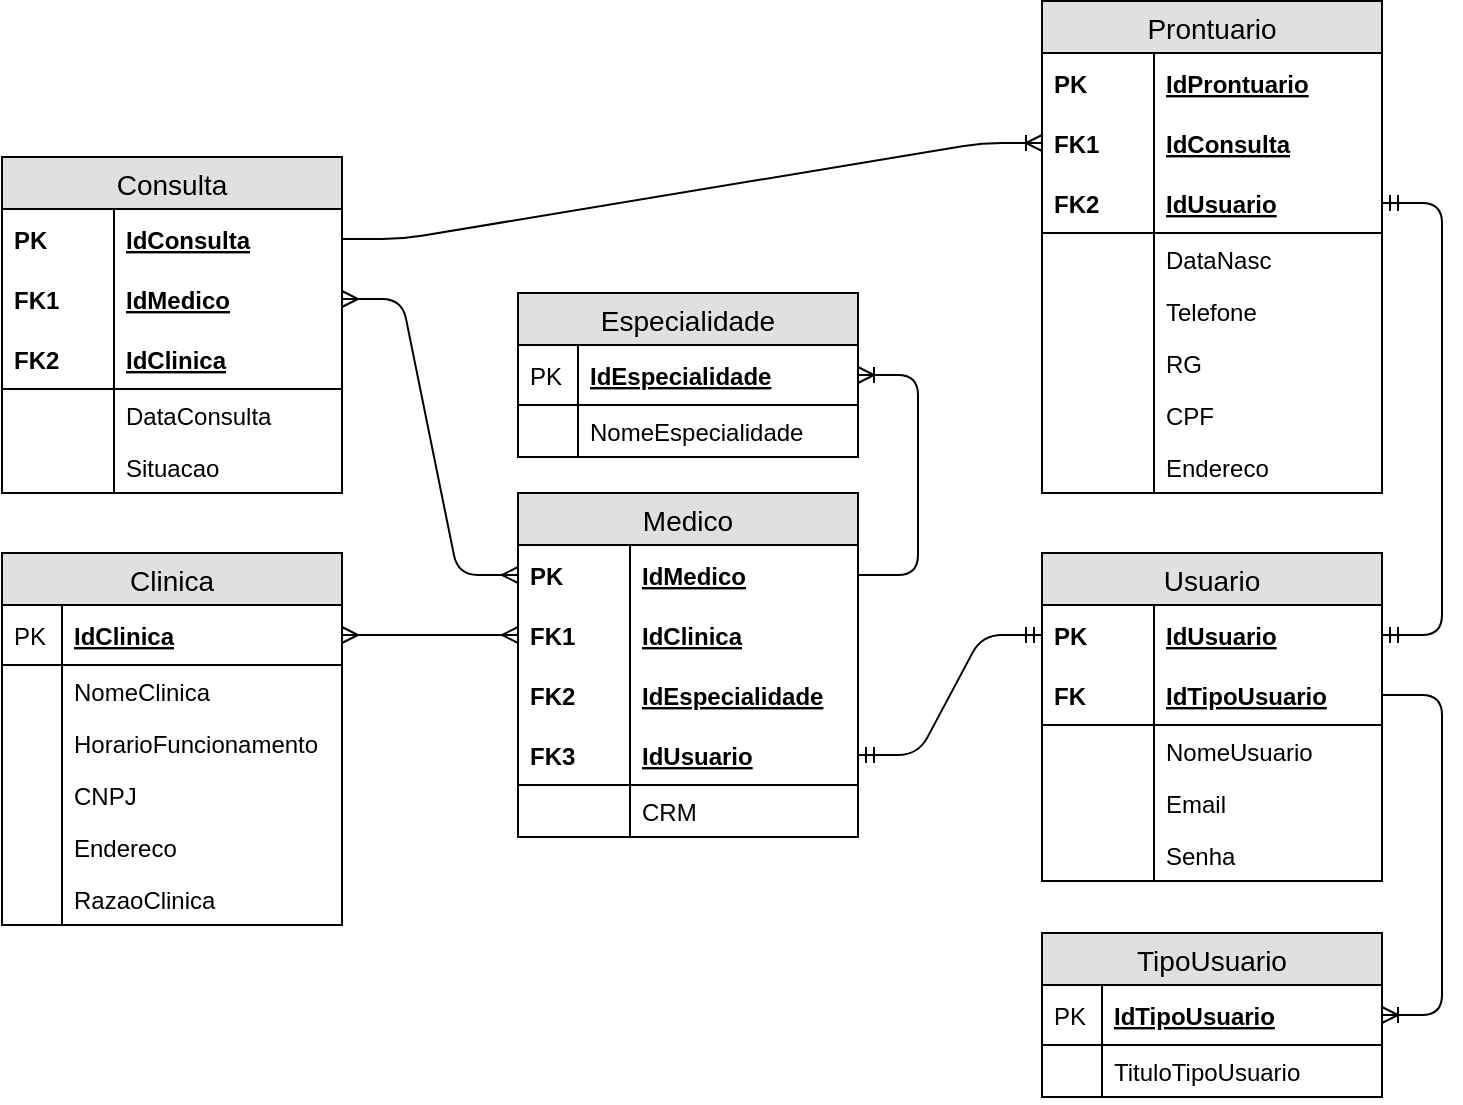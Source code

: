 <mxfile version="12.6.7" type="device"><diagram id="3k-e4xbQlpuLYeg_eo6r" name="Page-1"><mxGraphModel dx="2200" dy="1340" grid="1" gridSize="10" guides="1" tooltips="1" connect="1" arrows="1" fold="1" page="1" pageScale="1" pageWidth="827" pageHeight="1169" math="0" shadow="0"><root><mxCell id="0"/><mxCell id="1" parent="0"/><mxCell id="p3tUAVNMPnsaOk3OegL--1" value="Clinica" style="swimlane;fontStyle=0;childLayout=stackLayout;horizontal=1;startSize=26;fillColor=#e0e0e0;horizontalStack=0;resizeParent=1;resizeParentMax=0;resizeLast=0;collapsible=1;marginBottom=0;swimlaneFillColor=#ffffff;align=center;fontSize=14;" parent="1" vertex="1"><mxGeometry x="40" y="584.5" width="170" height="186" as="geometry"/></mxCell><mxCell id="p3tUAVNMPnsaOk3OegL--2" value="IdClinica" style="shape=partialRectangle;top=0;left=0;right=0;bottom=1;align=left;verticalAlign=middle;fillColor=none;spacingLeft=34;spacingRight=4;overflow=hidden;rotatable=0;points=[[0,0.5],[1,0.5]];portConstraint=eastwest;dropTarget=0;fontStyle=5;fontSize=12;" parent="p3tUAVNMPnsaOk3OegL--1" vertex="1"><mxGeometry y="26" width="170" height="30" as="geometry"/></mxCell><mxCell id="p3tUAVNMPnsaOk3OegL--3" value="PK" style="shape=partialRectangle;top=0;left=0;bottom=0;fillColor=none;align=left;verticalAlign=middle;spacingLeft=4;spacingRight=4;overflow=hidden;rotatable=0;points=[];portConstraint=eastwest;part=1;fontSize=12;" parent="p3tUAVNMPnsaOk3OegL--2" vertex="1" connectable="0"><mxGeometry width="30" height="30" as="geometry"/></mxCell><mxCell id="p3tUAVNMPnsaOk3OegL--4" value="NomeClinica" style="shape=partialRectangle;top=0;left=0;right=0;bottom=0;align=left;verticalAlign=top;fillColor=none;spacingLeft=34;spacingRight=4;overflow=hidden;rotatable=0;points=[[0,0.5],[1,0.5]];portConstraint=eastwest;dropTarget=0;fontSize=12;" parent="p3tUAVNMPnsaOk3OegL--1" vertex="1"><mxGeometry y="56" width="170" height="26" as="geometry"/></mxCell><mxCell id="p3tUAVNMPnsaOk3OegL--5" value="" style="shape=partialRectangle;top=0;left=0;bottom=0;fillColor=none;align=left;verticalAlign=top;spacingLeft=4;spacingRight=4;overflow=hidden;rotatable=0;points=[];portConstraint=eastwest;part=1;fontSize=12;" parent="p3tUAVNMPnsaOk3OegL--4" vertex="1" connectable="0"><mxGeometry width="30" height="26" as="geometry"/></mxCell><mxCell id="p3tUAVNMPnsaOk3OegL--6" value="HorarioFuncionamento" style="shape=partialRectangle;top=0;left=0;right=0;bottom=0;align=left;verticalAlign=top;fillColor=none;spacingLeft=34;spacingRight=4;overflow=hidden;rotatable=0;points=[[0,0.5],[1,0.5]];portConstraint=eastwest;dropTarget=0;fontSize=12;" parent="p3tUAVNMPnsaOk3OegL--1" vertex="1"><mxGeometry y="82" width="170" height="26" as="geometry"/></mxCell><mxCell id="p3tUAVNMPnsaOk3OegL--7" value="" style="shape=partialRectangle;top=0;left=0;bottom=0;fillColor=none;align=left;verticalAlign=top;spacingLeft=4;spacingRight=4;overflow=hidden;rotatable=0;points=[];portConstraint=eastwest;part=1;fontSize=12;" parent="p3tUAVNMPnsaOk3OegL--6" vertex="1" connectable="0"><mxGeometry width="30" height="26" as="geometry"/></mxCell><mxCell id="p3tUAVNMPnsaOk3OegL--8" value="CNPJ" style="shape=partialRectangle;top=0;left=0;right=0;bottom=0;align=left;verticalAlign=top;fillColor=none;spacingLeft=34;spacingRight=4;overflow=hidden;rotatable=0;points=[[0,0.5],[1,0.5]];portConstraint=eastwest;dropTarget=0;fontSize=12;" parent="p3tUAVNMPnsaOk3OegL--1" vertex="1"><mxGeometry y="108" width="170" height="26" as="geometry"/></mxCell><mxCell id="p3tUAVNMPnsaOk3OegL--9" value="" style="shape=partialRectangle;top=0;left=0;bottom=0;fillColor=none;align=left;verticalAlign=top;spacingLeft=4;spacingRight=4;overflow=hidden;rotatable=0;points=[];portConstraint=eastwest;part=1;fontSize=12;" parent="p3tUAVNMPnsaOk3OegL--8" vertex="1" connectable="0"><mxGeometry width="30" height="26" as="geometry"/></mxCell><mxCell id="p3tUAVNMPnsaOk3OegL--14" value="Endereco" style="shape=partialRectangle;top=0;left=0;right=0;bottom=0;align=left;verticalAlign=top;fillColor=none;spacingLeft=34;spacingRight=4;overflow=hidden;rotatable=0;points=[[0,0.5],[1,0.5]];portConstraint=eastwest;dropTarget=0;fontSize=12;" parent="p3tUAVNMPnsaOk3OegL--1" vertex="1"><mxGeometry y="134" width="170" height="26" as="geometry"/></mxCell><mxCell id="p3tUAVNMPnsaOk3OegL--15" value="" style="shape=partialRectangle;top=0;left=0;bottom=0;fillColor=none;align=left;verticalAlign=top;spacingLeft=4;spacingRight=4;overflow=hidden;rotatable=0;points=[];portConstraint=eastwest;part=1;fontSize=12;" parent="p3tUAVNMPnsaOk3OegL--14" vertex="1" connectable="0"><mxGeometry width="30" height="26" as="geometry"/></mxCell><mxCell id="p3tUAVNMPnsaOk3OegL--16" value="RazaoClinica" style="shape=partialRectangle;top=0;left=0;right=0;bottom=0;align=left;verticalAlign=top;fillColor=none;spacingLeft=34;spacingRight=4;overflow=hidden;rotatable=0;points=[[0,0.5],[1,0.5]];portConstraint=eastwest;dropTarget=0;fontSize=12;" parent="p3tUAVNMPnsaOk3OegL--1" vertex="1"><mxGeometry y="160" width="170" height="26" as="geometry"/></mxCell><mxCell id="p3tUAVNMPnsaOk3OegL--17" value="" style="shape=partialRectangle;top=0;left=0;bottom=0;fillColor=none;align=left;verticalAlign=top;spacingLeft=4;spacingRight=4;overflow=hidden;rotatable=0;points=[];portConstraint=eastwest;part=1;fontSize=12;" parent="p3tUAVNMPnsaOk3OegL--16" vertex="1" connectable="0"><mxGeometry width="30" height="26" as="geometry"/></mxCell><mxCell id="rmNDTwiS5SpPlGF9mync-1" value="TipoUsuario" style="swimlane;fontStyle=0;childLayout=stackLayout;horizontal=1;startSize=26;fillColor=#e0e0e0;horizontalStack=0;resizeParent=1;resizeParentMax=0;resizeLast=0;collapsible=1;marginBottom=0;swimlaneFillColor=#ffffff;align=center;fontSize=14;" vertex="1" parent="1"><mxGeometry x="560" y="774.5" width="170" height="82" as="geometry"/></mxCell><mxCell id="rmNDTwiS5SpPlGF9mync-2" value="IdTipoUsuario" style="shape=partialRectangle;top=0;left=0;right=0;bottom=1;align=left;verticalAlign=middle;fillColor=none;spacingLeft=34;spacingRight=4;overflow=hidden;rotatable=0;points=[[0,0.5],[1,0.5]];portConstraint=eastwest;dropTarget=0;fontStyle=5;fontSize=12;" vertex="1" parent="rmNDTwiS5SpPlGF9mync-1"><mxGeometry y="26" width="170" height="30" as="geometry"/></mxCell><mxCell id="rmNDTwiS5SpPlGF9mync-3" value="PK" style="shape=partialRectangle;top=0;left=0;bottom=0;fillColor=none;align=left;verticalAlign=middle;spacingLeft=4;spacingRight=4;overflow=hidden;rotatable=0;points=[];portConstraint=eastwest;part=1;fontSize=12;" vertex="1" connectable="0" parent="rmNDTwiS5SpPlGF9mync-2"><mxGeometry width="30" height="30" as="geometry"/></mxCell><mxCell id="rmNDTwiS5SpPlGF9mync-4" value="TituloTipoUsuario" style="shape=partialRectangle;top=0;left=0;right=0;bottom=0;align=left;verticalAlign=top;fillColor=none;spacingLeft=34;spacingRight=4;overflow=hidden;rotatable=0;points=[[0,0.5],[1,0.5]];portConstraint=eastwest;dropTarget=0;fontSize=12;" vertex="1" parent="rmNDTwiS5SpPlGF9mync-1"><mxGeometry y="56" width="170" height="26" as="geometry"/></mxCell><mxCell id="rmNDTwiS5SpPlGF9mync-5" value="" style="shape=partialRectangle;top=0;left=0;bottom=0;fillColor=none;align=left;verticalAlign=top;spacingLeft=4;spacingRight=4;overflow=hidden;rotatable=0;points=[];portConstraint=eastwest;part=1;fontSize=12;" vertex="1" connectable="0" parent="rmNDTwiS5SpPlGF9mync-4"><mxGeometry width="30" height="26" as="geometry"/></mxCell><mxCell id="rmNDTwiS5SpPlGF9mync-51" value="Usuario" style="swimlane;fontStyle=0;childLayout=stackLayout;horizontal=1;startSize=26;fillColor=#e0e0e0;horizontalStack=0;resizeParent=1;resizeParentMax=0;resizeLast=0;collapsible=1;marginBottom=0;swimlaneFillColor=#ffffff;align=center;fontSize=14;" vertex="1" parent="1"><mxGeometry x="560" y="584.5" width="170" height="164" as="geometry"/></mxCell><mxCell id="rmNDTwiS5SpPlGF9mync-52" value="IdUsuario" style="shape=partialRectangle;top=0;left=0;right=0;bottom=0;align=left;verticalAlign=middle;fillColor=none;spacingLeft=60;spacingRight=4;overflow=hidden;rotatable=0;points=[[0,0.5],[1,0.5]];portConstraint=eastwest;dropTarget=0;fontStyle=5;fontSize=12;" vertex="1" parent="rmNDTwiS5SpPlGF9mync-51"><mxGeometry y="26" width="170" height="30" as="geometry"/></mxCell><mxCell id="rmNDTwiS5SpPlGF9mync-53" value="PK" style="shape=partialRectangle;fontStyle=1;top=0;left=0;bottom=0;fillColor=none;align=left;verticalAlign=middle;spacingLeft=4;spacingRight=4;overflow=hidden;rotatable=0;points=[];portConstraint=eastwest;part=1;fontSize=12;" vertex="1" connectable="0" parent="rmNDTwiS5SpPlGF9mync-52"><mxGeometry width="56" height="30" as="geometry"/></mxCell><mxCell id="rmNDTwiS5SpPlGF9mync-54" value="IdTipoUsuario" style="shape=partialRectangle;top=0;left=0;right=0;bottom=1;align=left;verticalAlign=middle;fillColor=none;spacingLeft=60;spacingRight=4;overflow=hidden;rotatable=0;points=[[0,0.5],[1,0.5]];portConstraint=eastwest;dropTarget=0;fontStyle=5;fontSize=12;" vertex="1" parent="rmNDTwiS5SpPlGF9mync-51"><mxGeometry y="56" width="170" height="30" as="geometry"/></mxCell><mxCell id="rmNDTwiS5SpPlGF9mync-55" value="FK" style="shape=partialRectangle;fontStyle=1;top=0;left=0;bottom=0;fillColor=none;align=left;verticalAlign=middle;spacingLeft=4;spacingRight=4;overflow=hidden;rotatable=0;points=[];portConstraint=eastwest;part=1;fontSize=12;" vertex="1" connectable="0" parent="rmNDTwiS5SpPlGF9mync-54"><mxGeometry width="56" height="30" as="geometry"/></mxCell><mxCell id="rmNDTwiS5SpPlGF9mync-56" value="NomeUsuario" style="shape=partialRectangle;top=0;left=0;right=0;bottom=0;align=left;verticalAlign=top;fillColor=none;spacingLeft=60;spacingRight=4;overflow=hidden;rotatable=0;points=[[0,0.5],[1,0.5]];portConstraint=eastwest;dropTarget=0;fontSize=12;" vertex="1" parent="rmNDTwiS5SpPlGF9mync-51"><mxGeometry y="86" width="170" height="26" as="geometry"/></mxCell><mxCell id="rmNDTwiS5SpPlGF9mync-57" value="" style="shape=partialRectangle;top=0;left=0;bottom=0;fillColor=none;align=left;verticalAlign=top;spacingLeft=4;spacingRight=4;overflow=hidden;rotatable=0;points=[];portConstraint=eastwest;part=1;fontSize=12;" vertex="1" connectable="0" parent="rmNDTwiS5SpPlGF9mync-56"><mxGeometry width="56" height="26" as="geometry"/></mxCell><mxCell id="rmNDTwiS5SpPlGF9mync-58" value="Email" style="shape=partialRectangle;top=0;left=0;right=0;bottom=0;align=left;verticalAlign=top;fillColor=none;spacingLeft=60;spacingRight=4;overflow=hidden;rotatable=0;points=[[0,0.5],[1,0.5]];portConstraint=eastwest;dropTarget=0;fontSize=12;" vertex="1" parent="rmNDTwiS5SpPlGF9mync-51"><mxGeometry y="112" width="170" height="26" as="geometry"/></mxCell><mxCell id="rmNDTwiS5SpPlGF9mync-59" value="" style="shape=partialRectangle;top=0;left=0;bottom=0;fillColor=none;align=left;verticalAlign=top;spacingLeft=4;spacingRight=4;overflow=hidden;rotatable=0;points=[];portConstraint=eastwest;part=1;fontSize=12;" vertex="1" connectable="0" parent="rmNDTwiS5SpPlGF9mync-58"><mxGeometry width="56" height="26" as="geometry"/></mxCell><mxCell id="rmNDTwiS5SpPlGF9mync-60" value="Senha" style="shape=partialRectangle;top=0;left=0;right=0;bottom=0;align=left;verticalAlign=top;fillColor=none;spacingLeft=60;spacingRight=4;overflow=hidden;rotatable=0;points=[[0,0.5],[1,0.5]];portConstraint=eastwest;dropTarget=0;fontSize=12;" vertex="1" parent="rmNDTwiS5SpPlGF9mync-51"><mxGeometry y="138" width="170" height="26" as="geometry"/></mxCell><mxCell id="rmNDTwiS5SpPlGF9mync-61" value="" style="shape=partialRectangle;top=0;left=0;bottom=0;fillColor=none;align=left;verticalAlign=top;spacingLeft=4;spacingRight=4;overflow=hidden;rotatable=0;points=[];portConstraint=eastwest;part=1;fontSize=12;" vertex="1" connectable="0" parent="rmNDTwiS5SpPlGF9mync-60"><mxGeometry width="56" height="26" as="geometry"/></mxCell><mxCell id="rmNDTwiS5SpPlGF9mync-64" value="Prontuario" style="swimlane;fontStyle=0;childLayout=stackLayout;horizontal=1;startSize=26;fillColor=#e0e0e0;horizontalStack=0;resizeParent=1;resizeParentMax=0;resizeLast=0;collapsible=1;marginBottom=0;swimlaneFillColor=#ffffff;align=center;fontSize=14;" vertex="1" parent="1"><mxGeometry x="560" y="308.5" width="170" height="246" as="geometry"/></mxCell><mxCell id="rmNDTwiS5SpPlGF9mync-65" value="IdProntuario" style="shape=partialRectangle;top=0;left=0;right=0;bottom=0;align=left;verticalAlign=middle;fillColor=none;spacingLeft=60;spacingRight=4;overflow=hidden;rotatable=0;points=[[0,0.5],[1,0.5]];portConstraint=eastwest;dropTarget=0;fontStyle=5;fontSize=12;" vertex="1" parent="rmNDTwiS5SpPlGF9mync-64"><mxGeometry y="26" width="170" height="30" as="geometry"/></mxCell><mxCell id="rmNDTwiS5SpPlGF9mync-66" value="PK" style="shape=partialRectangle;fontStyle=1;top=0;left=0;bottom=0;fillColor=none;align=left;verticalAlign=middle;spacingLeft=4;spacingRight=4;overflow=hidden;rotatable=0;points=[];portConstraint=eastwest;part=1;fontSize=12;" vertex="1" connectable="0" parent="rmNDTwiS5SpPlGF9mync-65"><mxGeometry width="56" height="30" as="geometry"/></mxCell><mxCell id="rmNDTwiS5SpPlGF9mync-164" value="IdConsulta" style="shape=partialRectangle;top=0;left=0;right=0;bottom=0;align=left;verticalAlign=middle;fillColor=none;spacingLeft=60;spacingRight=4;overflow=hidden;rotatable=0;points=[[0,0.5],[1,0.5]];portConstraint=eastwest;dropTarget=0;fontStyle=5;fontSize=12;" vertex="1" parent="rmNDTwiS5SpPlGF9mync-64"><mxGeometry y="56" width="170" height="30" as="geometry"/></mxCell><mxCell id="rmNDTwiS5SpPlGF9mync-165" value="FK1" style="shape=partialRectangle;fontStyle=1;top=0;left=0;bottom=0;fillColor=none;align=left;verticalAlign=middle;spacingLeft=4;spacingRight=4;overflow=hidden;rotatable=0;points=[];portConstraint=eastwest;part=1;fontSize=12;" vertex="1" connectable="0" parent="rmNDTwiS5SpPlGF9mync-164"><mxGeometry width="56" height="30" as="geometry"/></mxCell><mxCell id="rmNDTwiS5SpPlGF9mync-67" value="IdUsuario" style="shape=partialRectangle;top=0;left=0;right=0;bottom=1;align=left;verticalAlign=middle;fillColor=none;spacingLeft=60;spacingRight=4;overflow=hidden;rotatable=0;points=[[0,0.5],[1,0.5]];portConstraint=eastwest;dropTarget=0;fontStyle=5;fontSize=12;" vertex="1" parent="rmNDTwiS5SpPlGF9mync-64"><mxGeometry y="86" width="170" height="30" as="geometry"/></mxCell><mxCell id="rmNDTwiS5SpPlGF9mync-68" value="FK2" style="shape=partialRectangle;fontStyle=1;top=0;left=0;bottom=0;fillColor=none;align=left;verticalAlign=middle;spacingLeft=4;spacingRight=4;overflow=hidden;rotatable=0;points=[];portConstraint=eastwest;part=1;fontSize=12;" vertex="1" connectable="0" parent="rmNDTwiS5SpPlGF9mync-67"><mxGeometry width="56" height="30" as="geometry"/></mxCell><mxCell id="rmNDTwiS5SpPlGF9mync-69" value="DataNasc" style="shape=partialRectangle;top=0;left=0;right=0;bottom=0;align=left;verticalAlign=top;fillColor=none;spacingLeft=60;spacingRight=4;overflow=hidden;rotatable=0;points=[[0,0.5],[1,0.5]];portConstraint=eastwest;dropTarget=0;fontSize=12;" vertex="1" parent="rmNDTwiS5SpPlGF9mync-64"><mxGeometry y="116" width="170" height="26" as="geometry"/></mxCell><mxCell id="rmNDTwiS5SpPlGF9mync-70" value="" style="shape=partialRectangle;top=0;left=0;bottom=0;fillColor=none;align=left;verticalAlign=top;spacingLeft=4;spacingRight=4;overflow=hidden;rotatable=0;points=[];portConstraint=eastwest;part=1;fontSize=12;" vertex="1" connectable="0" parent="rmNDTwiS5SpPlGF9mync-69"><mxGeometry width="56" height="26" as="geometry"/></mxCell><mxCell id="rmNDTwiS5SpPlGF9mync-71" value="Telefone" style="shape=partialRectangle;top=0;left=0;right=0;bottom=0;align=left;verticalAlign=top;fillColor=none;spacingLeft=60;spacingRight=4;overflow=hidden;rotatable=0;points=[[0,0.5],[1,0.5]];portConstraint=eastwest;dropTarget=0;fontSize=12;" vertex="1" parent="rmNDTwiS5SpPlGF9mync-64"><mxGeometry y="142" width="170" height="26" as="geometry"/></mxCell><mxCell id="rmNDTwiS5SpPlGF9mync-72" value="" style="shape=partialRectangle;top=0;left=0;bottom=0;fillColor=none;align=left;verticalAlign=top;spacingLeft=4;spacingRight=4;overflow=hidden;rotatable=0;points=[];portConstraint=eastwest;part=1;fontSize=12;" vertex="1" connectable="0" parent="rmNDTwiS5SpPlGF9mync-71"><mxGeometry width="56" height="26" as="geometry"/></mxCell><mxCell id="rmNDTwiS5SpPlGF9mync-73" value="RG" style="shape=partialRectangle;top=0;left=0;right=0;bottom=0;align=left;verticalAlign=top;fillColor=none;spacingLeft=60;spacingRight=4;overflow=hidden;rotatable=0;points=[[0,0.5],[1,0.5]];portConstraint=eastwest;dropTarget=0;fontSize=12;" vertex="1" parent="rmNDTwiS5SpPlGF9mync-64"><mxGeometry y="168" width="170" height="26" as="geometry"/></mxCell><mxCell id="rmNDTwiS5SpPlGF9mync-74" value="" style="shape=partialRectangle;top=0;left=0;bottom=0;fillColor=none;align=left;verticalAlign=top;spacingLeft=4;spacingRight=4;overflow=hidden;rotatable=0;points=[];portConstraint=eastwest;part=1;fontSize=12;" vertex="1" connectable="0" parent="rmNDTwiS5SpPlGF9mync-73"><mxGeometry width="56" height="26" as="geometry"/></mxCell><mxCell id="rmNDTwiS5SpPlGF9mync-76" value="CPF" style="shape=partialRectangle;top=0;left=0;right=0;bottom=0;align=left;verticalAlign=top;fillColor=none;spacingLeft=60;spacingRight=4;overflow=hidden;rotatable=0;points=[[0,0.5],[1,0.5]];portConstraint=eastwest;dropTarget=0;fontSize=12;" vertex="1" parent="rmNDTwiS5SpPlGF9mync-64"><mxGeometry y="194" width="170" height="26" as="geometry"/></mxCell><mxCell id="rmNDTwiS5SpPlGF9mync-77" value="" style="shape=partialRectangle;top=0;left=0;bottom=0;fillColor=none;align=left;verticalAlign=top;spacingLeft=4;spacingRight=4;overflow=hidden;rotatable=0;points=[];portConstraint=eastwest;part=1;fontSize=12;" vertex="1" connectable="0" parent="rmNDTwiS5SpPlGF9mync-76"><mxGeometry width="56" height="26" as="geometry"/></mxCell><mxCell id="rmNDTwiS5SpPlGF9mync-78" value="Endereco" style="shape=partialRectangle;top=0;left=0;right=0;bottom=0;align=left;verticalAlign=top;fillColor=none;spacingLeft=60;spacingRight=4;overflow=hidden;rotatable=0;points=[[0,0.5],[1,0.5]];portConstraint=eastwest;dropTarget=0;fontSize=12;" vertex="1" parent="rmNDTwiS5SpPlGF9mync-64"><mxGeometry y="220" width="170" height="26" as="geometry"/></mxCell><mxCell id="rmNDTwiS5SpPlGF9mync-79" value="" style="shape=partialRectangle;top=0;left=0;bottom=0;fillColor=none;align=left;verticalAlign=top;spacingLeft=4;spacingRight=4;overflow=hidden;rotatable=0;points=[];portConstraint=eastwest;part=1;fontSize=12;" vertex="1" connectable="0" parent="rmNDTwiS5SpPlGF9mync-78"><mxGeometry width="56" height="26" as="geometry"/></mxCell><mxCell id="rmNDTwiS5SpPlGF9mync-80" value="Medico" style="swimlane;fontStyle=0;childLayout=stackLayout;horizontal=1;startSize=26;fillColor=#e0e0e0;horizontalStack=0;resizeParent=1;resizeParentMax=0;resizeLast=0;collapsible=1;marginBottom=0;swimlaneFillColor=#ffffff;align=center;fontSize=14;" vertex="1" parent="1"><mxGeometry x="298" y="554.5" width="170" height="172" as="geometry"/></mxCell><mxCell id="rmNDTwiS5SpPlGF9mync-81" value="IdMedico" style="shape=partialRectangle;top=0;left=0;right=0;bottom=0;align=left;verticalAlign=middle;fillColor=none;spacingLeft=60;spacingRight=4;overflow=hidden;rotatable=0;points=[[0,0.5],[1,0.5]];portConstraint=eastwest;dropTarget=0;fontStyle=5;fontSize=12;" vertex="1" parent="rmNDTwiS5SpPlGF9mync-80"><mxGeometry y="26" width="170" height="30" as="geometry"/></mxCell><mxCell id="rmNDTwiS5SpPlGF9mync-82" value="PK" style="shape=partialRectangle;fontStyle=1;top=0;left=0;bottom=0;fillColor=none;align=left;verticalAlign=middle;spacingLeft=4;spacingRight=4;overflow=hidden;rotatable=0;points=[];portConstraint=eastwest;part=1;fontSize=12;" vertex="1" connectable="0" parent="rmNDTwiS5SpPlGF9mync-81"><mxGeometry width="56" height="30" as="geometry"/></mxCell><mxCell id="rmNDTwiS5SpPlGF9mync-136" value="IdClinica" style="shape=partialRectangle;top=0;left=0;right=0;bottom=0;align=left;verticalAlign=middle;fillColor=none;spacingLeft=60;spacingRight=4;overflow=hidden;rotatable=0;points=[[0,0.5],[1,0.5]];portConstraint=eastwest;dropTarget=0;fontStyle=5;fontSize=12;" vertex="1" parent="rmNDTwiS5SpPlGF9mync-80"><mxGeometry y="56" width="170" height="30" as="geometry"/></mxCell><mxCell id="rmNDTwiS5SpPlGF9mync-137" value="FK1" style="shape=partialRectangle;fontStyle=1;top=0;left=0;bottom=0;fillColor=none;align=left;verticalAlign=middle;spacingLeft=4;spacingRight=4;overflow=hidden;rotatable=0;points=[];portConstraint=eastwest;part=1;fontSize=12;" vertex="1" connectable="0" parent="rmNDTwiS5SpPlGF9mync-136"><mxGeometry width="56" height="30" as="geometry"/></mxCell><mxCell id="rmNDTwiS5SpPlGF9mync-140" value="IdEspecialidade" style="shape=partialRectangle;top=0;left=0;right=0;bottom=0;align=left;verticalAlign=middle;fillColor=none;spacingLeft=60;spacingRight=4;overflow=hidden;rotatable=0;points=[[0,0.5],[1,0.5]];portConstraint=eastwest;dropTarget=0;fontStyle=5;fontSize=12;" vertex="1" parent="rmNDTwiS5SpPlGF9mync-80"><mxGeometry y="86" width="170" height="30" as="geometry"/></mxCell><mxCell id="rmNDTwiS5SpPlGF9mync-141" value="FK2" style="shape=partialRectangle;fontStyle=1;top=0;left=0;bottom=0;fillColor=none;align=left;verticalAlign=middle;spacingLeft=4;spacingRight=4;overflow=hidden;rotatable=0;points=[];portConstraint=eastwest;part=1;fontSize=12;" vertex="1" connectable="0" parent="rmNDTwiS5SpPlGF9mync-140"><mxGeometry width="56" height="30" as="geometry"/></mxCell><mxCell id="rmNDTwiS5SpPlGF9mync-83" value="IdUsuario" style="shape=partialRectangle;top=0;left=0;right=0;bottom=1;align=left;verticalAlign=middle;fillColor=none;spacingLeft=60;spacingRight=4;overflow=hidden;rotatable=0;points=[[0,0.5],[1,0.5]];portConstraint=eastwest;dropTarget=0;fontStyle=5;fontSize=12;" vertex="1" parent="rmNDTwiS5SpPlGF9mync-80"><mxGeometry y="116" width="170" height="30" as="geometry"/></mxCell><mxCell id="rmNDTwiS5SpPlGF9mync-84" value="FK3" style="shape=partialRectangle;fontStyle=1;top=0;left=0;bottom=0;fillColor=none;align=left;verticalAlign=middle;spacingLeft=4;spacingRight=4;overflow=hidden;rotatable=0;points=[];portConstraint=eastwest;part=1;fontSize=12;" vertex="1" connectable="0" parent="rmNDTwiS5SpPlGF9mync-83"><mxGeometry width="56" height="30" as="geometry"/></mxCell><mxCell id="rmNDTwiS5SpPlGF9mync-85" value="CRM" style="shape=partialRectangle;top=0;left=0;right=0;bottom=0;align=left;verticalAlign=top;fillColor=none;spacingLeft=60;spacingRight=4;overflow=hidden;rotatable=0;points=[[0,0.5],[1,0.5]];portConstraint=eastwest;dropTarget=0;fontSize=12;" vertex="1" parent="rmNDTwiS5SpPlGF9mync-80"><mxGeometry y="146" width="170" height="26" as="geometry"/></mxCell><mxCell id="rmNDTwiS5SpPlGF9mync-86" value="" style="shape=partialRectangle;top=0;left=0;bottom=0;fillColor=none;align=left;verticalAlign=top;spacingLeft=4;spacingRight=4;overflow=hidden;rotatable=0;points=[];portConstraint=eastwest;part=1;fontSize=12;" vertex="1" connectable="0" parent="rmNDTwiS5SpPlGF9mync-85"><mxGeometry width="56" height="26" as="geometry"/></mxCell><mxCell id="rmNDTwiS5SpPlGF9mync-91" value="Especialidade" style="swimlane;fontStyle=0;childLayout=stackLayout;horizontal=1;startSize=26;fillColor=#e0e0e0;horizontalStack=0;resizeParent=1;resizeParentMax=0;resizeLast=0;collapsible=1;marginBottom=0;swimlaneFillColor=#ffffff;align=center;fontSize=14;" vertex="1" parent="1"><mxGeometry x="298" y="454.5" width="170" height="82" as="geometry"/></mxCell><mxCell id="rmNDTwiS5SpPlGF9mync-92" value="IdEspecialidade" style="shape=partialRectangle;top=0;left=0;right=0;bottom=1;align=left;verticalAlign=middle;fillColor=none;spacingLeft=34;spacingRight=4;overflow=hidden;rotatable=0;points=[[0,0.5],[1,0.5]];portConstraint=eastwest;dropTarget=0;fontStyle=5;fontSize=12;" vertex="1" parent="rmNDTwiS5SpPlGF9mync-91"><mxGeometry y="26" width="170" height="30" as="geometry"/></mxCell><mxCell id="rmNDTwiS5SpPlGF9mync-93" value="PK" style="shape=partialRectangle;top=0;left=0;bottom=0;fillColor=none;align=left;verticalAlign=middle;spacingLeft=4;spacingRight=4;overflow=hidden;rotatable=0;points=[];portConstraint=eastwest;part=1;fontSize=12;" vertex="1" connectable="0" parent="rmNDTwiS5SpPlGF9mync-92"><mxGeometry width="30" height="30" as="geometry"/></mxCell><mxCell id="rmNDTwiS5SpPlGF9mync-94" value="NomeEspecialidade" style="shape=partialRectangle;top=0;left=0;right=0;bottom=0;align=left;verticalAlign=top;fillColor=none;spacingLeft=34;spacingRight=4;overflow=hidden;rotatable=0;points=[[0,0.5],[1,0.5]];portConstraint=eastwest;dropTarget=0;fontSize=12;" vertex="1" parent="rmNDTwiS5SpPlGF9mync-91"><mxGeometry y="56" width="170" height="26" as="geometry"/></mxCell><mxCell id="rmNDTwiS5SpPlGF9mync-95" value="" style="shape=partialRectangle;top=0;left=0;bottom=0;fillColor=none;align=left;verticalAlign=top;spacingLeft=4;spacingRight=4;overflow=hidden;rotatable=0;points=[];portConstraint=eastwest;part=1;fontSize=12;" vertex="1" connectable="0" parent="rmNDTwiS5SpPlGF9mync-94"><mxGeometry width="30" height="26" as="geometry"/></mxCell><mxCell id="rmNDTwiS5SpPlGF9mync-96" value="Consulta" style="swimlane;fontStyle=0;childLayout=stackLayout;horizontal=1;startSize=26;fillColor=#e0e0e0;horizontalStack=0;resizeParent=1;resizeParentMax=0;resizeLast=0;collapsible=1;marginBottom=0;swimlaneFillColor=#ffffff;align=center;fontSize=14;" vertex="1" parent="1"><mxGeometry x="40" y="386.5" width="170" height="168" as="geometry"/></mxCell><mxCell id="rmNDTwiS5SpPlGF9mync-97" value="IdConsulta" style="shape=partialRectangle;top=0;left=0;right=0;bottom=0;align=left;verticalAlign=middle;fillColor=none;spacingLeft=60;spacingRight=4;overflow=hidden;rotatable=0;points=[[0,0.5],[1,0.5]];portConstraint=eastwest;dropTarget=0;fontStyle=5;fontSize=12;" vertex="1" parent="rmNDTwiS5SpPlGF9mync-96"><mxGeometry y="26" width="170" height="30" as="geometry"/></mxCell><mxCell id="rmNDTwiS5SpPlGF9mync-98" value="PK" style="shape=partialRectangle;fontStyle=1;top=0;left=0;bottom=0;fillColor=none;align=left;verticalAlign=middle;spacingLeft=4;spacingRight=4;overflow=hidden;rotatable=0;points=[];portConstraint=eastwest;part=1;fontSize=12;" vertex="1" connectable="0" parent="rmNDTwiS5SpPlGF9mync-97"><mxGeometry width="56" height="30" as="geometry"/></mxCell><mxCell id="rmNDTwiS5SpPlGF9mync-130" value="IdMedico" style="shape=partialRectangle;top=0;left=0;right=0;bottom=0;align=left;verticalAlign=middle;fillColor=none;spacingLeft=60;spacingRight=4;overflow=hidden;rotatable=0;points=[[0,0.5],[1,0.5]];portConstraint=eastwest;dropTarget=0;fontStyle=5;fontSize=12;" vertex="1" parent="rmNDTwiS5SpPlGF9mync-96"><mxGeometry y="56" width="170" height="30" as="geometry"/></mxCell><mxCell id="rmNDTwiS5SpPlGF9mync-131" value="FK1" style="shape=partialRectangle;fontStyle=1;top=0;left=0;bottom=0;fillColor=none;align=left;verticalAlign=middle;spacingLeft=4;spacingRight=4;overflow=hidden;rotatable=0;points=[];portConstraint=eastwest;part=1;fontSize=12;" vertex="1" connectable="0" parent="rmNDTwiS5SpPlGF9mync-130"><mxGeometry width="56" height="30" as="geometry"/></mxCell><mxCell id="rmNDTwiS5SpPlGF9mync-99" value="IdClinica" style="shape=partialRectangle;top=0;left=0;right=0;bottom=1;align=left;verticalAlign=middle;fillColor=none;spacingLeft=60;spacingRight=4;overflow=hidden;rotatable=0;points=[[0,0.5],[1,0.5]];portConstraint=eastwest;dropTarget=0;fontStyle=5;fontSize=12;" vertex="1" parent="rmNDTwiS5SpPlGF9mync-96"><mxGeometry y="86" width="170" height="30" as="geometry"/></mxCell><mxCell id="rmNDTwiS5SpPlGF9mync-100" value="FK2" style="shape=partialRectangle;fontStyle=1;top=0;left=0;bottom=0;fillColor=none;align=left;verticalAlign=middle;spacingLeft=4;spacingRight=4;overflow=hidden;rotatable=0;points=[];portConstraint=eastwest;part=1;fontSize=12;" vertex="1" connectable="0" parent="rmNDTwiS5SpPlGF9mync-99"><mxGeometry width="56" height="30" as="geometry"/></mxCell><mxCell id="rmNDTwiS5SpPlGF9mync-101" value="DataConsulta" style="shape=partialRectangle;top=0;left=0;right=0;bottom=0;align=left;verticalAlign=top;fillColor=none;spacingLeft=60;spacingRight=4;overflow=hidden;rotatable=0;points=[[0,0.5],[1,0.5]];portConstraint=eastwest;dropTarget=0;fontSize=12;" vertex="1" parent="rmNDTwiS5SpPlGF9mync-96"><mxGeometry y="116" width="170" height="26" as="geometry"/></mxCell><mxCell id="rmNDTwiS5SpPlGF9mync-102" value="" style="shape=partialRectangle;top=0;left=0;bottom=0;fillColor=none;align=left;verticalAlign=top;spacingLeft=4;spacingRight=4;overflow=hidden;rotatable=0;points=[];portConstraint=eastwest;part=1;fontSize=12;" vertex="1" connectable="0" parent="rmNDTwiS5SpPlGF9mync-101"><mxGeometry width="56" height="26" as="geometry"/></mxCell><mxCell id="rmNDTwiS5SpPlGF9mync-103" value="Situacao" style="shape=partialRectangle;top=0;left=0;right=0;bottom=0;align=left;verticalAlign=top;fillColor=none;spacingLeft=60;spacingRight=4;overflow=hidden;rotatable=0;points=[[0,0.5],[1,0.5]];portConstraint=eastwest;dropTarget=0;fontSize=12;" vertex="1" parent="rmNDTwiS5SpPlGF9mync-96"><mxGeometry y="142" width="170" height="26" as="geometry"/></mxCell><mxCell id="rmNDTwiS5SpPlGF9mync-104" value="" style="shape=partialRectangle;top=0;left=0;bottom=0;fillColor=none;align=left;verticalAlign=top;spacingLeft=4;spacingRight=4;overflow=hidden;rotatable=0;points=[];portConstraint=eastwest;part=1;fontSize=12;" vertex="1" connectable="0" parent="rmNDTwiS5SpPlGF9mync-103"><mxGeometry width="56" height="26" as="geometry"/></mxCell><mxCell id="rmNDTwiS5SpPlGF9mync-139" value="" style="edgeStyle=entityRelationEdgeStyle;fontSize=12;html=1;endArrow=ERmany;startArrow=ERmany;exitX=1;exitY=0.5;exitDx=0;exitDy=0;" edge="1" parent="1" source="p3tUAVNMPnsaOk3OegL--2" target="rmNDTwiS5SpPlGF9mync-136"><mxGeometry width="100" height="100" relative="1" as="geometry"><mxPoint x="270" y="724.5" as="sourcePoint"/><mxPoint x="370" y="624.5" as="targetPoint"/></mxGeometry></mxCell><mxCell id="rmNDTwiS5SpPlGF9mync-143" value="" style="edgeStyle=entityRelationEdgeStyle;fontSize=12;html=1;endArrow=ERmandOne;startArrow=ERmandOne;exitX=1;exitY=0.5;exitDx=0;exitDy=0;" edge="1" parent="1" source="rmNDTwiS5SpPlGF9mync-83" target="rmNDTwiS5SpPlGF9mync-52"><mxGeometry width="100" height="100" relative="1" as="geometry"><mxPoint x="420" y="890.5" as="sourcePoint"/><mxPoint x="520" y="790.5" as="targetPoint"/></mxGeometry></mxCell><mxCell id="rmNDTwiS5SpPlGF9mync-161" value="" style="edgeStyle=entityRelationEdgeStyle;fontSize=12;html=1;endArrow=ERmany;startArrow=ERmany;exitX=1;exitY=0.5;exitDx=0;exitDy=0;entryX=0;entryY=0.5;entryDx=0;entryDy=0;" edge="1" parent="1" source="rmNDTwiS5SpPlGF9mync-130" target="rmNDTwiS5SpPlGF9mync-81"><mxGeometry width="100" height="100" relative="1" as="geometry"><mxPoint x="333" y="454.5" as="sourcePoint"/><mxPoint x="433" y="354.5" as="targetPoint"/></mxGeometry></mxCell><mxCell id="rmNDTwiS5SpPlGF9mync-169" value="" style="edgeStyle=entityRelationEdgeStyle;fontSize=12;html=1;endArrow=ERoneToMany;exitX=1;exitY=0.5;exitDx=0;exitDy=0;entryX=0;entryY=0.5;entryDx=0;entryDy=0;" edge="1" parent="1" source="rmNDTwiS5SpPlGF9mync-97" target="rmNDTwiS5SpPlGF9mync-164"><mxGeometry width="100" height="100" relative="1" as="geometry"><mxPoint x="230" y="404.5" as="sourcePoint"/><mxPoint x="412" y="374.5" as="targetPoint"/></mxGeometry></mxCell><mxCell id="rmNDTwiS5SpPlGF9mync-170" value="" style="edgeStyle=entityRelationEdgeStyle;fontSize=12;html=1;endArrow=ERoneToMany;" edge="1" parent="1" source="rmNDTwiS5SpPlGF9mync-81" target="rmNDTwiS5SpPlGF9mync-92"><mxGeometry width="100" height="100" relative="1" as="geometry"><mxPoint x="470" y="594.5" as="sourcePoint"/><mxPoint x="642" y="564.5" as="targetPoint"/></mxGeometry></mxCell><mxCell id="rmNDTwiS5SpPlGF9mync-188" value="" style="edgeStyle=entityRelationEdgeStyle;fontSize=12;html=1;endArrow=ERoneToMany;exitX=1;exitY=0.5;exitDx=0;exitDy=0;" edge="1" parent="1" source="rmNDTwiS5SpPlGF9mync-54" target="rmNDTwiS5SpPlGF9mync-2"><mxGeometry width="100" height="100" relative="1" as="geometry"><mxPoint x="740" y="320" as="sourcePoint"/><mxPoint x="840" y="220" as="targetPoint"/></mxGeometry></mxCell><mxCell id="rmNDTwiS5SpPlGF9mync-189" value="" style="edgeStyle=entityRelationEdgeStyle;fontSize=12;html=1;endArrow=ERmandOne;startArrow=ERmandOne;exitX=1;exitY=0.5;exitDx=0;exitDy=0;" edge="1" parent="1" source="rmNDTwiS5SpPlGF9mync-67" target="rmNDTwiS5SpPlGF9mync-52"><mxGeometry width="100" height="100" relative="1" as="geometry"><mxPoint x="750" y="121" as="sourcePoint"/><mxPoint x="850" y="21" as="targetPoint"/></mxGeometry></mxCell></root></mxGraphModel></diagram></mxfile>